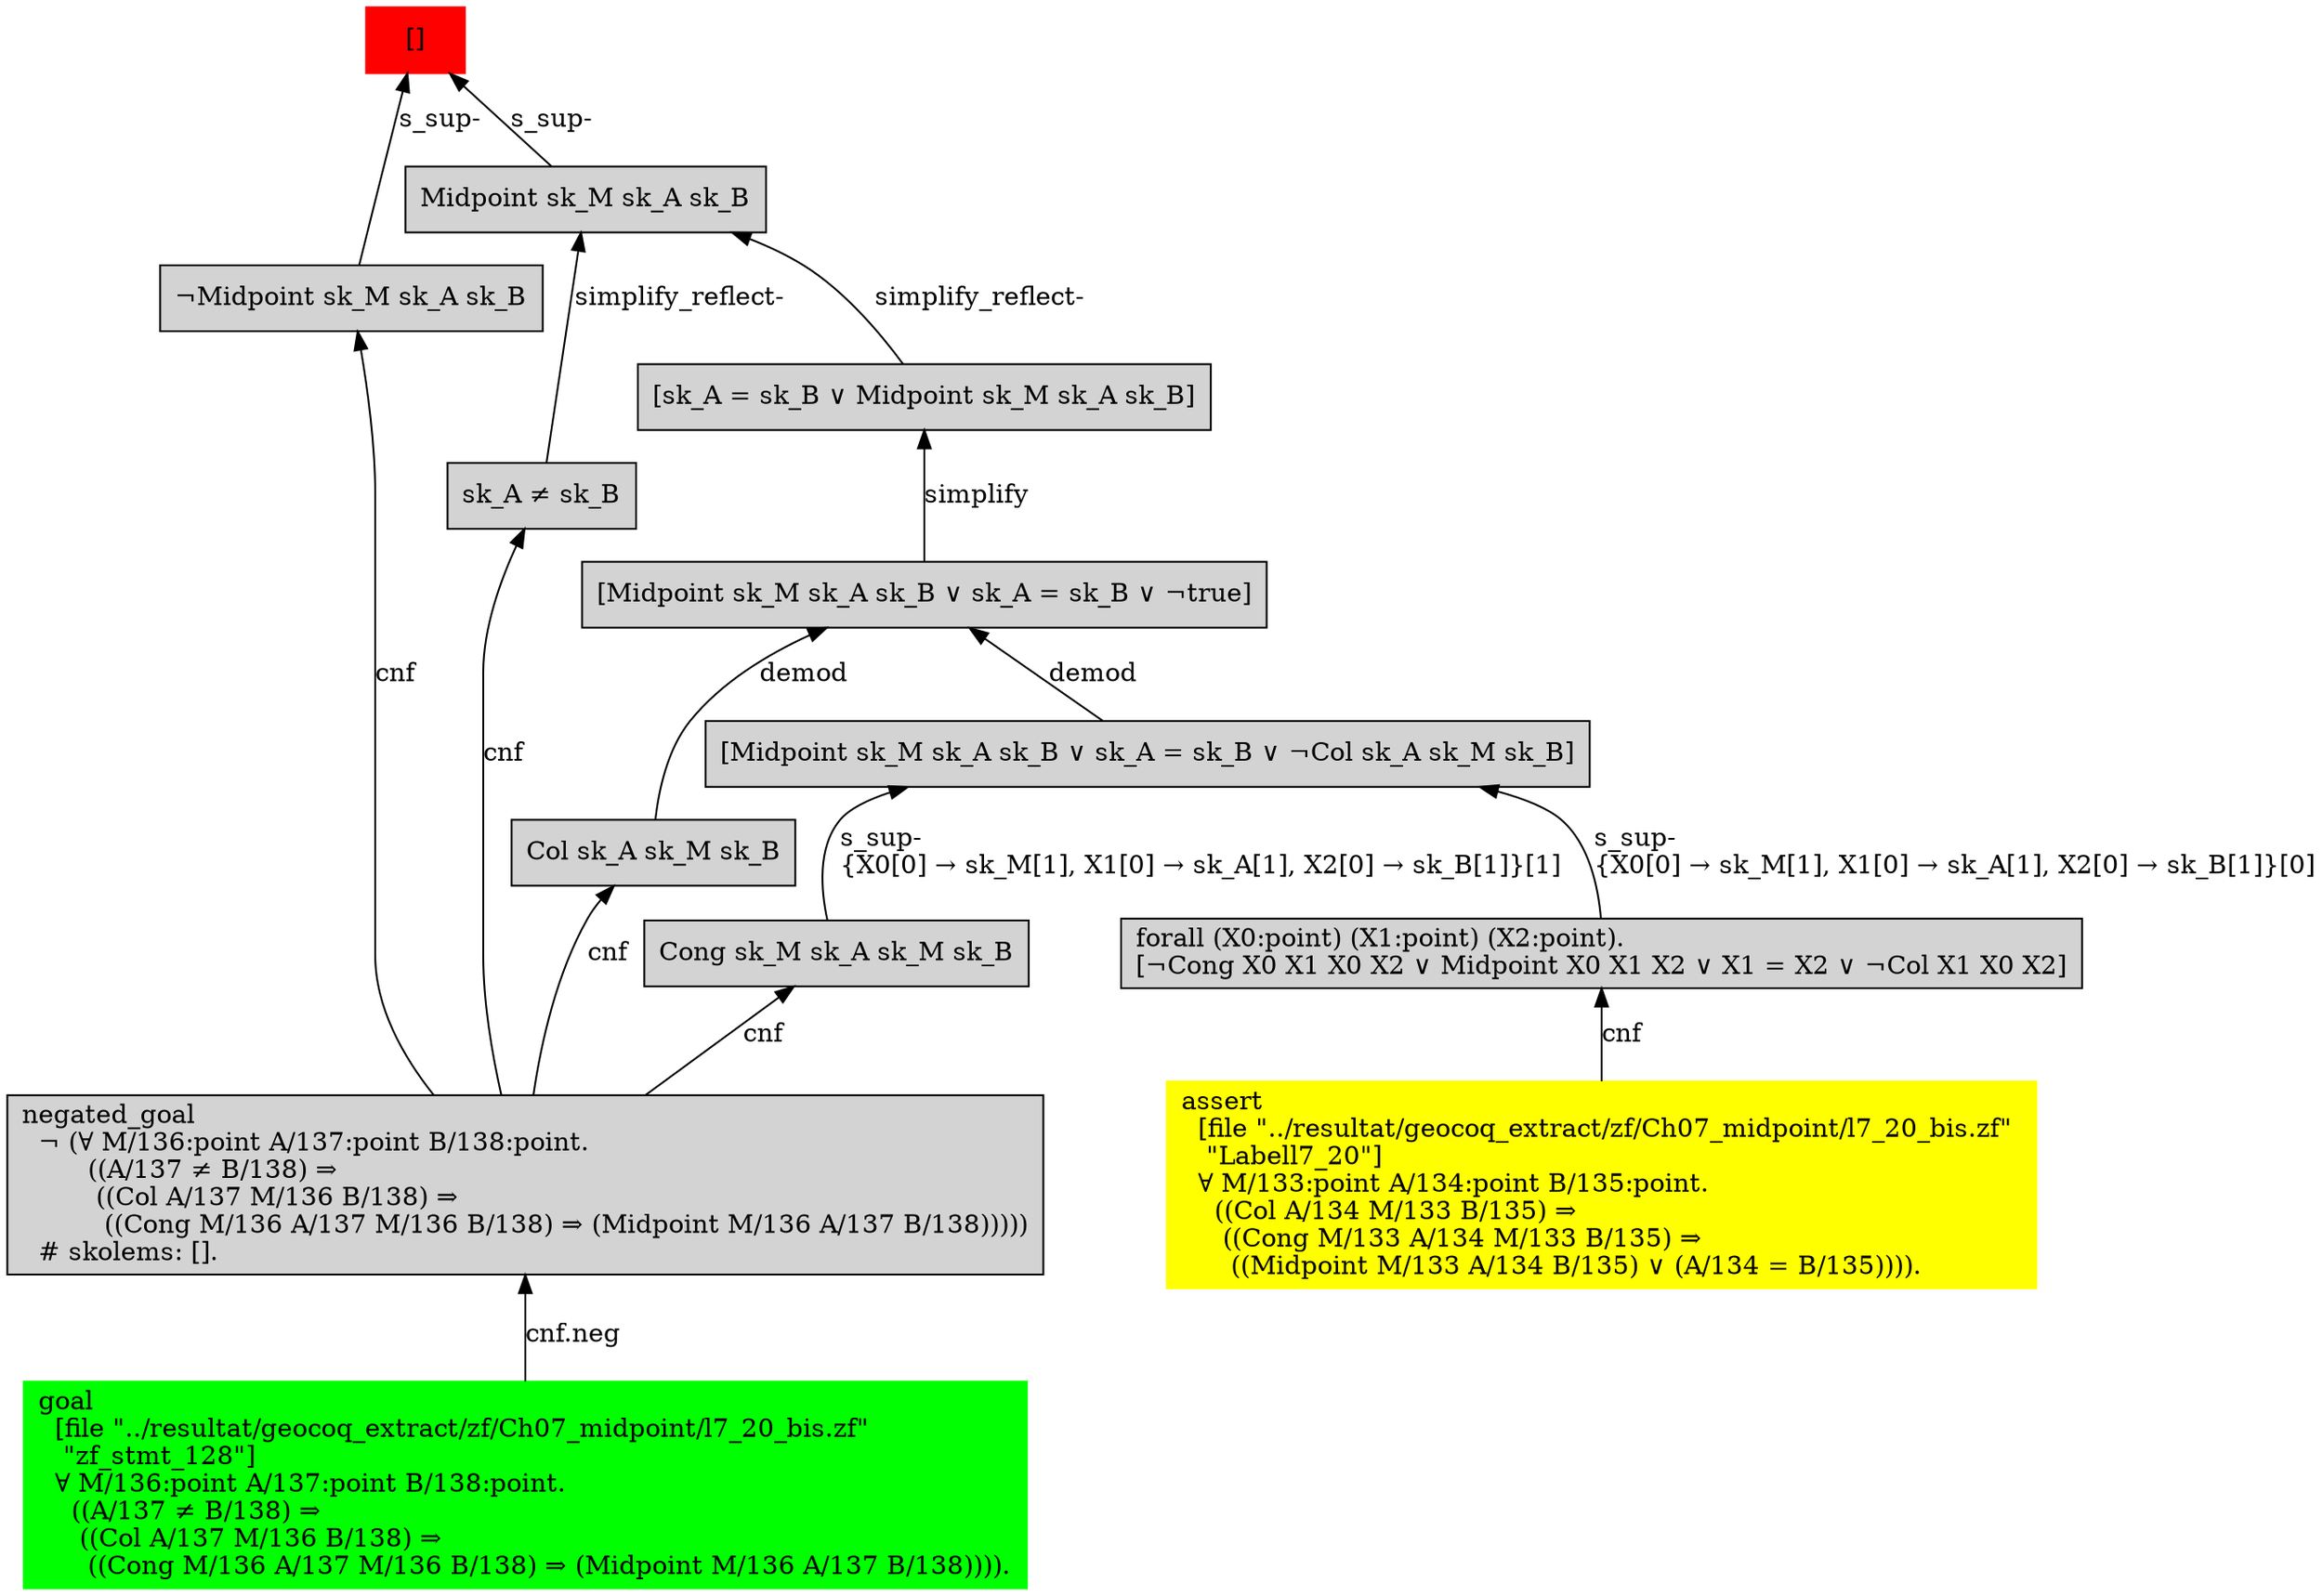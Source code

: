 digraph "unsat_graph" {
  vertex_0 [color=red, label="[]", shape=box, style=filled];
  vertex_0 -> vertex_1 [label="s_sup-\l", dir="back"];
  vertex_1 [shape=box, label="¬Midpoint sk_M sk_A sk_B\l", style=filled];
  vertex_1 -> vertex_2 [label="cnf", dir="back"];
  vertex_2 [shape=box, label="negated_goal\l  ¬ (∀ M/136:point A/137:point B/138:point.\l        ((A/137 ≠ B/138) ⇒\l         ((Col A/137 M/136 B/138) ⇒\l          ((Cong M/136 A/137 M/136 B/138) ⇒ (Midpoint M/136 A/137 B/138)))))\l  # skolems: [].\l", style=filled];
  vertex_2 -> vertex_3 [label="cnf.neg", dir="back"];
  vertex_3 [color=green, shape=box, label="goal\l  [file \"../resultat/geocoq_extract/zf/Ch07_midpoint/l7_20_bis.zf\" \l   \"zf_stmt_128\"]\l  ∀ M/136:point A/137:point B/138:point.\l    ((A/137 ≠ B/138) ⇒\l     ((Col A/137 M/136 B/138) ⇒\l      ((Cong M/136 A/137 M/136 B/138) ⇒ (Midpoint M/136 A/137 B/138)))).\l", style=filled];
  vertex_0 -> vertex_4 [label="s_sup-\l", dir="back"];
  vertex_4 [shape=box, label="Midpoint sk_M sk_A sk_B\l", style=filled];
  vertex_4 -> vertex_5 [label="simplify_reflect-", dir="back"];
  vertex_5 [shape=box, label="sk_A ≠ sk_B\l", style=filled];
  vertex_5 -> vertex_2 [label="cnf", dir="back"];
  vertex_4 -> vertex_6 [label="simplify_reflect-", dir="back"];
  vertex_6 [shape=box, label="[sk_A = sk_B ∨ Midpoint sk_M sk_A sk_B]\l", style=filled];
  vertex_6 -> vertex_7 [label="simplify", dir="back"];
  vertex_7 [shape=box, label="[Midpoint sk_M sk_A sk_B ∨ sk_A = sk_B ∨ ¬true]\l", style=filled];
  vertex_7 -> vertex_8 [label="demod", dir="back"];
  vertex_8 [shape=box, label="Col sk_A sk_M sk_B\l", style=filled];
  vertex_8 -> vertex_2 [label="cnf", dir="back"];
  vertex_7 -> vertex_9 [label="demod", dir="back"];
  vertex_9 [shape=box, label="[Midpoint sk_M sk_A sk_B ∨ sk_A = sk_B ∨ ¬Col sk_A sk_M sk_B]\l", style=filled];
  vertex_9 -> vertex_10 [label="s_sup-\l\{X0[0] → sk_M[1], X1[0] → sk_A[1], X2[0] → sk_B[1]\}[0]\l", dir="back"];
  vertex_10 [shape=box, label="forall (X0:point) (X1:point) (X2:point).\l[¬Cong X0 X1 X0 X2 ∨ Midpoint X0 X1 X2 ∨ X1 = X2 ∨ ¬Col X1 X0 X2]\l", style=filled];
  vertex_10 -> vertex_11 [label="cnf", dir="back"];
  vertex_11 [color=yellow, shape=box, label="assert\l  [file \"../resultat/geocoq_extract/zf/Ch07_midpoint/l7_20_bis.zf\" \l   \"Labell7_20\"]\l  ∀ M/133:point A/134:point B/135:point.\l    ((Col A/134 M/133 B/135) ⇒\l     ((Cong M/133 A/134 M/133 B/135) ⇒\l      ((Midpoint M/133 A/134 B/135) ∨ (A/134 = B/135)))).\l", style=filled];
  vertex_9 -> vertex_12 [label="s_sup-\l\{X0[0] → sk_M[1], X1[0] → sk_A[1], X2[0] → sk_B[1]\}[1]\l", dir="back"];
  vertex_12 [shape=box, label="Cong sk_M sk_A sk_M sk_B\l", style=filled];
  vertex_12 -> vertex_2 [label="cnf", dir="back"];
  }


